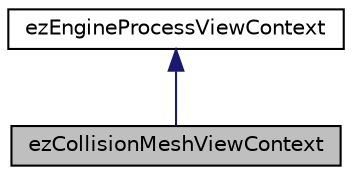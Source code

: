 digraph "ezCollisionMeshViewContext"
{
 // LATEX_PDF_SIZE
  edge [fontname="Helvetica",fontsize="10",labelfontname="Helvetica",labelfontsize="10"];
  node [fontname="Helvetica",fontsize="10",shape=record];
  Node1 [label="ezCollisionMeshViewContext",height=0.2,width=0.4,color="black", fillcolor="grey75", style="filled", fontcolor="black",tooltip=" "];
  Node2 -> Node1 [dir="back",color="midnightblue",fontsize="10",style="solid",fontname="Helvetica"];
  Node2 [label="ezEngineProcessViewContext",height=0.2,width=0.4,color="black", fillcolor="white", style="filled",URL="$d3/dad/classez_engine_process_view_context.htm",tooltip="Represents the view/window on the engine process side, holds all data necessary for rendering."];
}
